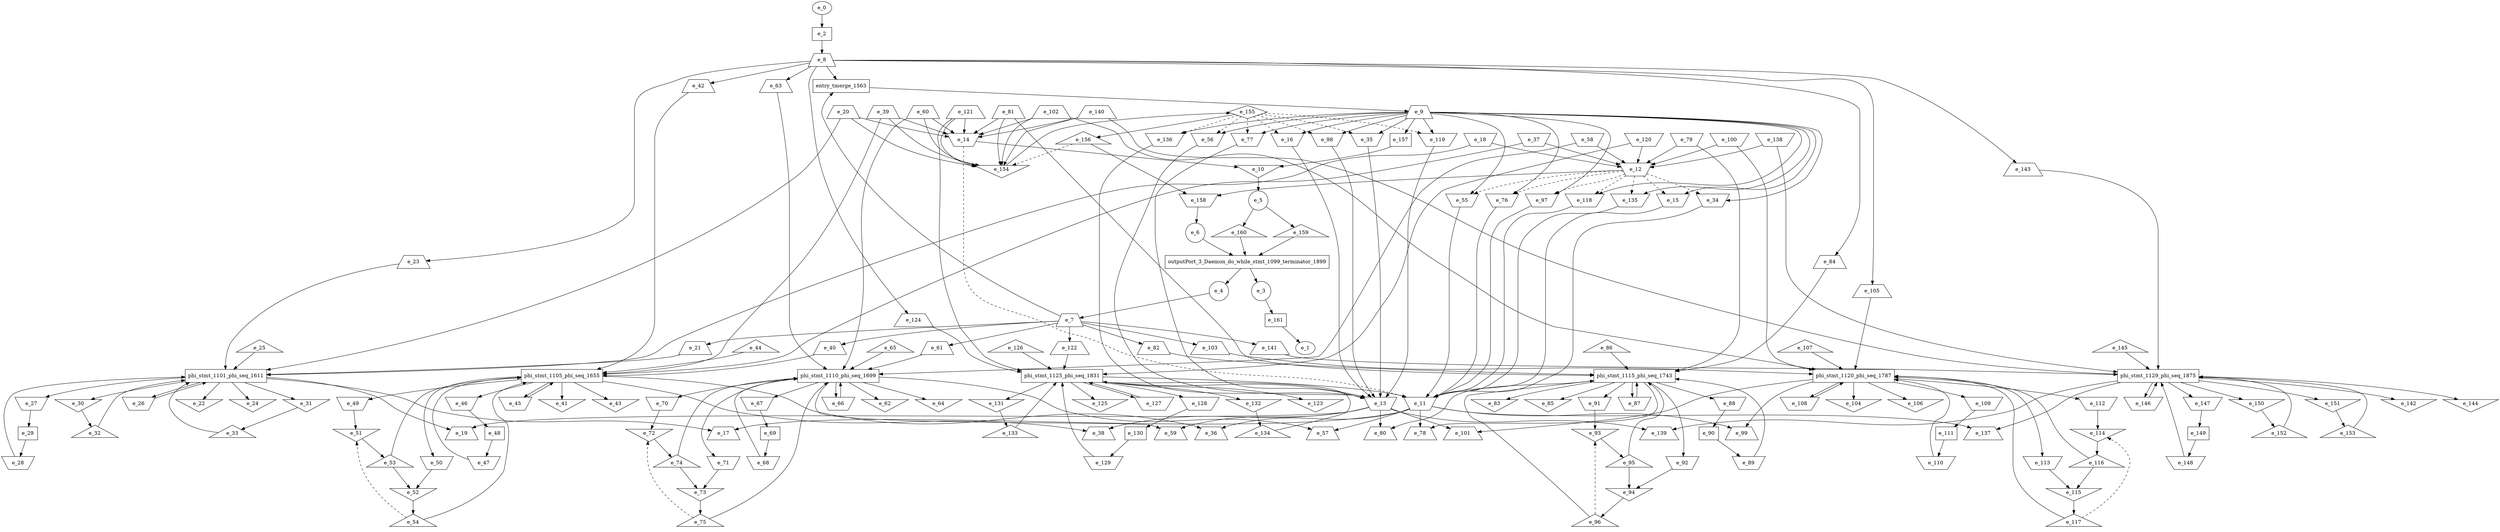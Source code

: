 digraph control_path {
  e_0: entry_node : n ;
  e_1: exit_node : s ;
  e_2 [shape = dot];
  e_3 [shape = circle];
  e_4 [shape = circle];
  e_5 [shape = circle];
  e_6 [shape = circle];
  e_7 [shape = trapezium];
  e_8 [shape = trapezium];
  e_9 [shape = trapezium];
  e_10 [shape = invtriangle];
  e_11 [shape = invtrapezium];
  e_12 [shape = invtrapezium];
  e_13 [shape = invtrapezium];
  e_14 [shape = invtrapezium];
  e_15 [shape = invtrapezium];
  e_16 [shape = invtrapezium];
  e_17 [shape = trapezium];
  e_18 [shape = invtrapezium];
  e_19 [shape = trapezium];
  e_20 [shape = trapezium];
  e_21 [shape = trapezium];
  e_22 [shape = invtriangle];
  e_23 [shape = trapezium];
  e_24 [shape = invtriangle];
  e_25 [shape = triangle];
  e_26 [shape = invtrapezium];
  e_27 [shape = invtrapezium];
  e_28 [shape = invtrapezium];
  e_29 [shape = dot];
  e_30 [shape = invtriangle];
  e_31 [shape = invtriangle];
  e_32 [shape = triangle];
  e_33 [shape = triangle];
  e_34 [shape = invtrapezium];
  e_35 [shape = invtrapezium];
  e_36 [shape = trapezium];
  e_37 [shape = invtrapezium];
  e_38 [shape = trapezium];
  e_39 [shape = trapezium];
  e_40 [shape = trapezium];
  e_41 [shape = invtriangle];
  e_42 [shape = trapezium];
  e_43 [shape = invtriangle];
  e_44 [shape = triangle];
  e_45 [shape = invtrapezium];
  e_46 [shape = invtrapezium];
  e_47 [shape = invtrapezium];
  e_48 [shape = dot];
  e_49 [shape = invtrapezium];
  e_50 [shape = invtrapezium];
  e_51 [shape = invtriangle];
  e_52 [shape = invtriangle];
  e_53 [shape = triangle];
  e_54 [shape = triangle];
  e_55 [shape = invtrapezium];
  e_56 [shape = invtrapezium];
  e_57 [shape = trapezium];
  e_58 [shape = invtrapezium];
  e_59 [shape = trapezium];
  e_60 [shape = trapezium];
  e_61 [shape = trapezium];
  e_62 [shape = invtriangle];
  e_63 [shape = trapezium];
  e_64 [shape = invtriangle];
  e_65 [shape = triangle];
  e_66 [shape = invtrapezium];
  e_67 [shape = invtrapezium];
  e_68 [shape = invtrapezium];
  e_69 [shape = dot];
  e_70 [shape = invtrapezium];
  e_71 [shape = invtrapezium];
  e_72 [shape = invtriangle];
  e_73 [shape = invtriangle];
  e_74 [shape = triangle];
  e_75 [shape = triangle];
  e_76 [shape = invtrapezium];
  e_77 [shape = invtrapezium];
  e_78 [shape = trapezium];
  e_79 [shape = invtrapezium];
  e_80 [shape = trapezium];
  e_81 [shape = trapezium];
  e_82 [shape = trapezium];
  e_83 [shape = invtriangle];
  e_84 [shape = trapezium];
  e_85 [shape = invtriangle];
  e_86 [shape = triangle];
  e_87 [shape = invtrapezium];
  e_88 [shape = invtrapezium];
  e_89 [shape = invtrapezium];
  e_90 [shape = dot];
  e_91 [shape = invtrapezium];
  e_92 [shape = invtrapezium];
  e_93 [shape = invtriangle];
  e_94 [shape = invtriangle];
  e_95 [shape = triangle];
  e_96 [shape = triangle];
  e_97 [shape = invtrapezium];
  e_98 [shape = invtrapezium];
  e_99 [shape = trapezium];
  e_100 [shape = invtrapezium];
  e_101 [shape = trapezium];
  e_102 [shape = trapezium];
  e_103 [shape = trapezium];
  e_104 [shape = invtriangle];
  e_105 [shape = trapezium];
  e_106 [shape = invtriangle];
  e_107 [shape = triangle];
  e_108 [shape = invtrapezium];
  e_109 [shape = invtrapezium];
  e_110 [shape = invtrapezium];
  e_111 [shape = dot];
  e_112 [shape = invtrapezium];
  e_113 [shape = invtrapezium];
  e_114 [shape = invtriangle];
  e_115 [shape = invtriangle];
  e_116 [shape = triangle];
  e_117 [shape = triangle];
  e_118 [shape = invtrapezium];
  e_119 [shape = invtrapezium];
  e_120 [shape = invtrapezium];
  e_121 [shape = trapezium];
  e_122 [shape = trapezium];
  e_123 [shape = invtriangle];
  e_124 [shape = trapezium];
  e_125 [shape = invtriangle];
  e_126 [shape = triangle];
  e_127 [shape = invtrapezium];
  e_128 [shape = invtrapezium];
  e_129 [shape = invtrapezium];
  e_130 [shape = dot];
  e_131 [shape = invtriangle];
  e_132 [shape = invtriangle];
  e_133 [shape = triangle];
  e_134 [shape = triangle];
  e_135 [shape = invtrapezium];
  e_136 [shape = invtrapezium];
  e_137 [shape = trapezium];
  e_138 [shape = invtrapezium];
  e_139 [shape = trapezium];
  e_140 [shape = trapezium];
  e_141 [shape = trapezium];
  e_142 [shape = invtriangle];
  e_143 [shape = trapezium];
  e_144 [shape = invtriangle];
  e_145 [shape = triangle];
  e_146 [shape = invtrapezium];
  e_147 [shape = invtrapezium];
  e_148 [shape = invtrapezium];
  e_149 [shape = dot];
  e_150 [shape = invtriangle];
  e_151 [shape = invtriangle];
  e_152 [shape = triangle];
  e_153 [shape = triangle];
  e_154 [shape = invtriangle];
  e_155 [shape = diamond];
  e_156 [shape = triangle];
  e_157 [shape = dot];
  e_158 [shape = invtrapezium];
  e_159 [shape = triangle];
  e_160 [shape = triangle];
  e_161 [shape = dot];
  e_161 -> e_1;
  e_0 -> e_2;
  e_10 -> e_5;
  e_158 -> e_6;
  e_4 -> e_7;
  e_2 -> e_8;
  e_157 -> e_10;
  e_14 -> e_10;
  e_118 -> e_11;
  e_76 -> e_11;
  e_135 -> e_11;
  e_97 -> e_11;
  e_55 -> e_11;
  e_15 -> e_11;
  e_34 -> e_11;
  e_14 -> e_11[style = dashed];
  e_120 -> e_12;
  e_100 -> e_12;
  e_79 -> e_12;
  e_58 -> e_12;
  e_138 -> e_12;
  e_18 -> e_12;
  e_37 -> e_12;
  e_119 -> e_13;
  e_136 -> e_13;
  e_56 -> e_13;
  e_98 -> e_13;
  e_77 -> e_13;
  e_16 -> e_13;
  e_35 -> e_13;
  e_121 -> e_14;
  e_102 -> e_14;
  e_60 -> e_14;
  e_81 -> e_14;
  e_140 -> e_14;
  e_20 -> e_14;
  e_39 -> e_14;
  e_9 -> e_15;
  e_12 -> e_15[style = dashed];
  e_9 -> e_16;
  e_155 -> e_16[style = dashed];
  e_11 -> e_17;
  e_13 -> e_19;
  e_7 -> e_21;
  e_8 -> e_23;
  e_29 -> e_28;
  e_27 -> e_29;
  e_30 -> e_32;
  e_31 -> e_33;
  e_9 -> e_34;
  e_12 -> e_34[style = dashed];
  e_9 -> e_35;
  e_155 -> e_35[style = dashed];
  e_11 -> e_36;
  e_13 -> e_38;
  e_7 -> e_40;
  e_8 -> e_42;
  e_48 -> e_47;
  e_46 -> e_48;
  e_49 -> e_51;
  e_54 -> e_51[style = dashed];
  e_53 -> e_52;
  e_50 -> e_52;
  e_51 -> e_53;
  e_52 -> e_54;
  e_9 -> e_55;
  e_12 -> e_55[style = dashed];
  e_9 -> e_56;
  e_155 -> e_56[style = dashed];
  e_11 -> e_57;
  e_13 -> e_59;
  e_7 -> e_61;
  e_8 -> e_63;
  e_69 -> e_68;
  e_67 -> e_69;
  e_70 -> e_72;
  e_75 -> e_72[style = dashed];
  e_74 -> e_73;
  e_71 -> e_73;
  e_72 -> e_74;
  e_73 -> e_75;
  e_9 -> e_76;
  e_12 -> e_76[style = dashed];
  e_9 -> e_77;
  e_155 -> e_77[style = dashed];
  e_11 -> e_78;
  e_13 -> e_80;
  e_7 -> e_82;
  e_8 -> e_84;
  e_90 -> e_89;
  e_88 -> e_90;
  e_91 -> e_93;
  e_96 -> e_93[style = dashed];
  e_92 -> e_94;
  e_95 -> e_94;
  e_93 -> e_95;
  e_94 -> e_96;
  e_9 -> e_97;
  e_12 -> e_97[style = dashed];
  e_9 -> e_98;
  e_155 -> e_98[style = dashed];
  e_11 -> e_99;
  e_13 -> e_101;
  e_7 -> e_103;
  e_8 -> e_105;
  e_111 -> e_110;
  e_109 -> e_111;
  e_112 -> e_114;
  e_117 -> e_114[style = dashed];
  e_116 -> e_115;
  e_113 -> e_115;
  e_114 -> e_116;
  e_115 -> e_117;
  e_9 -> e_118;
  e_12 -> e_118[style = dashed];
  e_9 -> e_119;
  e_155 -> e_119[style = dashed];
  e_7 -> e_122;
  e_8 -> e_124;
  e_130 -> e_129;
  e_128 -> e_130;
  e_131 -> e_133;
  e_132 -> e_134;
  e_9 -> e_135;
  e_12 -> e_135[style = dashed];
  e_9 -> e_136;
  e_155 -> e_136[style = dashed];
  e_11 -> e_137;
  e_13 -> e_139;
  e_7 -> e_141;
  e_8 -> e_143;
  e_149 -> e_148;
  e_147 -> e_149;
  e_150 -> e_152;
  e_151 -> e_153;
  e_121 -> e_154;
  e_102 -> e_154;
  e_60 -> e_154;
  e_81 -> e_154;
  e_140 -> e_154;
  e_20 -> e_154;
  e_39 -> e_154;
  e_156 -> e_154[style = dashed];
  e_154 -> e_155;
  e_155 -> e_156;
  e_9 -> e_157;
  e_156 -> e_158;
  e_12 -> e_158;
  e_5 -> e_159;
  e_5 -> e_160;
  e_3 -> e_161;
  outputPort_3_Daemon_do_while_stmt_1099_terminator_1899 [shape=rectangle];
e_6 -> outputPort_3_Daemon_do_while_stmt_1099_terminator_1899;
e_160 -> outputPort_3_Daemon_do_while_stmt_1099_terminator_1899;
e_159 -> outputPort_3_Daemon_do_while_stmt_1099_terminator_1899;
outputPort_3_Daemon_do_while_stmt_1099_terminator_1899 -> e_4;
outputPort_3_Daemon_do_while_stmt_1099_terminator_1899 -> e_3;
  phi_stmt_1101_phi_seq_1611 [shape=rectangle];
e_23 -> phi_stmt_1101_phi_seq_1611;
phi_stmt_1101_phi_seq_1611 -> e_26;
phi_stmt_1101_phi_seq_1611 -> e_27;
phi_stmt_1101_phi_seq_1611 -> e_24;
e_26 -> phi_stmt_1101_phi_seq_1611;
e_28 -> phi_stmt_1101_phi_seq_1611;
e_21 -> phi_stmt_1101_phi_seq_1611;
phi_stmt_1101_phi_seq_1611 -> e_30;
phi_stmt_1101_phi_seq_1611 -> e_31;
phi_stmt_1101_phi_seq_1611 -> e_22;
e_32 -> phi_stmt_1101_phi_seq_1611;
e_33 -> phi_stmt_1101_phi_seq_1611;
e_18 -> phi_stmt_1101_phi_seq_1611;
e_20 -> phi_stmt_1101_phi_seq_1611;
phi_stmt_1101_phi_seq_1611 -> e_17;
phi_stmt_1101_phi_seq_1611 -> e_19;
e_25 -> phi_stmt_1101_phi_seq_1611;
  phi_stmt_1105_phi_seq_1655 [shape=rectangle];
e_42 -> phi_stmt_1105_phi_seq_1655;
phi_stmt_1105_phi_seq_1655 -> e_45;
phi_stmt_1105_phi_seq_1655 -> e_46;
phi_stmt_1105_phi_seq_1655 -> e_43;
e_45 -> phi_stmt_1105_phi_seq_1655;
e_47 -> phi_stmt_1105_phi_seq_1655;
e_40 -> phi_stmt_1105_phi_seq_1655;
phi_stmt_1105_phi_seq_1655 -> e_49;
phi_stmt_1105_phi_seq_1655 -> e_50;
phi_stmt_1105_phi_seq_1655 -> e_41;
e_53 -> phi_stmt_1105_phi_seq_1655;
e_54 -> phi_stmt_1105_phi_seq_1655;
e_37 -> phi_stmt_1105_phi_seq_1655;
e_39 -> phi_stmt_1105_phi_seq_1655;
phi_stmt_1105_phi_seq_1655 -> e_36;
phi_stmt_1105_phi_seq_1655 -> e_38;
e_44 -> phi_stmt_1105_phi_seq_1655;
  phi_stmt_1110_phi_seq_1699 [shape=rectangle];
e_63 -> phi_stmt_1110_phi_seq_1699;
phi_stmt_1110_phi_seq_1699 -> e_66;
phi_stmt_1110_phi_seq_1699 -> e_67;
phi_stmt_1110_phi_seq_1699 -> e_64;
e_66 -> phi_stmt_1110_phi_seq_1699;
e_68 -> phi_stmt_1110_phi_seq_1699;
e_61 -> phi_stmt_1110_phi_seq_1699;
phi_stmt_1110_phi_seq_1699 -> e_70;
phi_stmt_1110_phi_seq_1699 -> e_71;
phi_stmt_1110_phi_seq_1699 -> e_62;
e_74 -> phi_stmt_1110_phi_seq_1699;
e_75 -> phi_stmt_1110_phi_seq_1699;
e_58 -> phi_stmt_1110_phi_seq_1699;
e_60 -> phi_stmt_1110_phi_seq_1699;
phi_stmt_1110_phi_seq_1699 -> e_57;
phi_stmt_1110_phi_seq_1699 -> e_59;
e_65 -> phi_stmt_1110_phi_seq_1699;
  phi_stmt_1115_phi_seq_1743 [shape=rectangle];
e_84 -> phi_stmt_1115_phi_seq_1743;
phi_stmt_1115_phi_seq_1743 -> e_87;
phi_stmt_1115_phi_seq_1743 -> e_88;
phi_stmt_1115_phi_seq_1743 -> e_85;
e_87 -> phi_stmt_1115_phi_seq_1743;
e_89 -> phi_stmt_1115_phi_seq_1743;
e_82 -> phi_stmt_1115_phi_seq_1743;
phi_stmt_1115_phi_seq_1743 -> e_91;
phi_stmt_1115_phi_seq_1743 -> e_92;
phi_stmt_1115_phi_seq_1743 -> e_83;
e_95 -> phi_stmt_1115_phi_seq_1743;
e_96 -> phi_stmt_1115_phi_seq_1743;
e_79 -> phi_stmt_1115_phi_seq_1743;
e_81 -> phi_stmt_1115_phi_seq_1743;
phi_stmt_1115_phi_seq_1743 -> e_78;
phi_stmt_1115_phi_seq_1743 -> e_80;
e_86 -> phi_stmt_1115_phi_seq_1743;
  phi_stmt_1120_phi_seq_1787 [shape=rectangle];
e_105 -> phi_stmt_1120_phi_seq_1787;
phi_stmt_1120_phi_seq_1787 -> e_108;
phi_stmt_1120_phi_seq_1787 -> e_109;
phi_stmt_1120_phi_seq_1787 -> e_106;
e_108 -> phi_stmt_1120_phi_seq_1787;
e_110 -> phi_stmt_1120_phi_seq_1787;
e_103 -> phi_stmt_1120_phi_seq_1787;
phi_stmt_1120_phi_seq_1787 -> e_112;
phi_stmt_1120_phi_seq_1787 -> e_113;
phi_stmt_1120_phi_seq_1787 -> e_104;
e_116 -> phi_stmt_1120_phi_seq_1787;
e_117 -> phi_stmt_1120_phi_seq_1787;
e_100 -> phi_stmt_1120_phi_seq_1787;
e_102 -> phi_stmt_1120_phi_seq_1787;
phi_stmt_1120_phi_seq_1787 -> e_99;
phi_stmt_1120_phi_seq_1787 -> e_101;
e_107 -> phi_stmt_1120_phi_seq_1787;
  phi_stmt_1125_phi_seq_1831 [shape=rectangle];
e_124 -> phi_stmt_1125_phi_seq_1831;
phi_stmt_1125_phi_seq_1831 -> e_127;
phi_stmt_1125_phi_seq_1831 -> e_128;
phi_stmt_1125_phi_seq_1831 -> e_125;
e_127 -> phi_stmt_1125_phi_seq_1831;
e_129 -> phi_stmt_1125_phi_seq_1831;
e_122 -> phi_stmt_1125_phi_seq_1831;
phi_stmt_1125_phi_seq_1831 -> e_131;
phi_stmt_1125_phi_seq_1831 -> e_132;
phi_stmt_1125_phi_seq_1831 -> e_123;
e_133 -> phi_stmt_1125_phi_seq_1831;
e_134 -> phi_stmt_1125_phi_seq_1831;
e_120 -> phi_stmt_1125_phi_seq_1831;
e_121 -> phi_stmt_1125_phi_seq_1831;
phi_stmt_1125_phi_seq_1831 -> e_11;
phi_stmt_1125_phi_seq_1831 -> e_13;
e_126 -> phi_stmt_1125_phi_seq_1831;
  phi_stmt_1129_phi_seq_1875 [shape=rectangle];
e_143 -> phi_stmt_1129_phi_seq_1875;
phi_stmt_1129_phi_seq_1875 -> e_146;
phi_stmt_1129_phi_seq_1875 -> e_147;
phi_stmt_1129_phi_seq_1875 -> e_144;
e_146 -> phi_stmt_1129_phi_seq_1875;
e_148 -> phi_stmt_1129_phi_seq_1875;
e_141 -> phi_stmt_1129_phi_seq_1875;
phi_stmt_1129_phi_seq_1875 -> e_150;
phi_stmt_1129_phi_seq_1875 -> e_151;
phi_stmt_1129_phi_seq_1875 -> e_142;
e_152 -> phi_stmt_1129_phi_seq_1875;
e_153 -> phi_stmt_1129_phi_seq_1875;
e_138 -> phi_stmt_1129_phi_seq_1875;
e_140 -> phi_stmt_1129_phi_seq_1875;
phi_stmt_1129_phi_seq_1875 -> e_137;
phi_stmt_1129_phi_seq_1875 -> e_139;
e_145 -> phi_stmt_1129_phi_seq_1875;
entry_tmerge_1563 [shape = rectangle]; 
e_7 -> entry_tmerge_1563;
e_8 -> entry_tmerge_1563;
entry_tmerge_1563 -> e_9;
}
